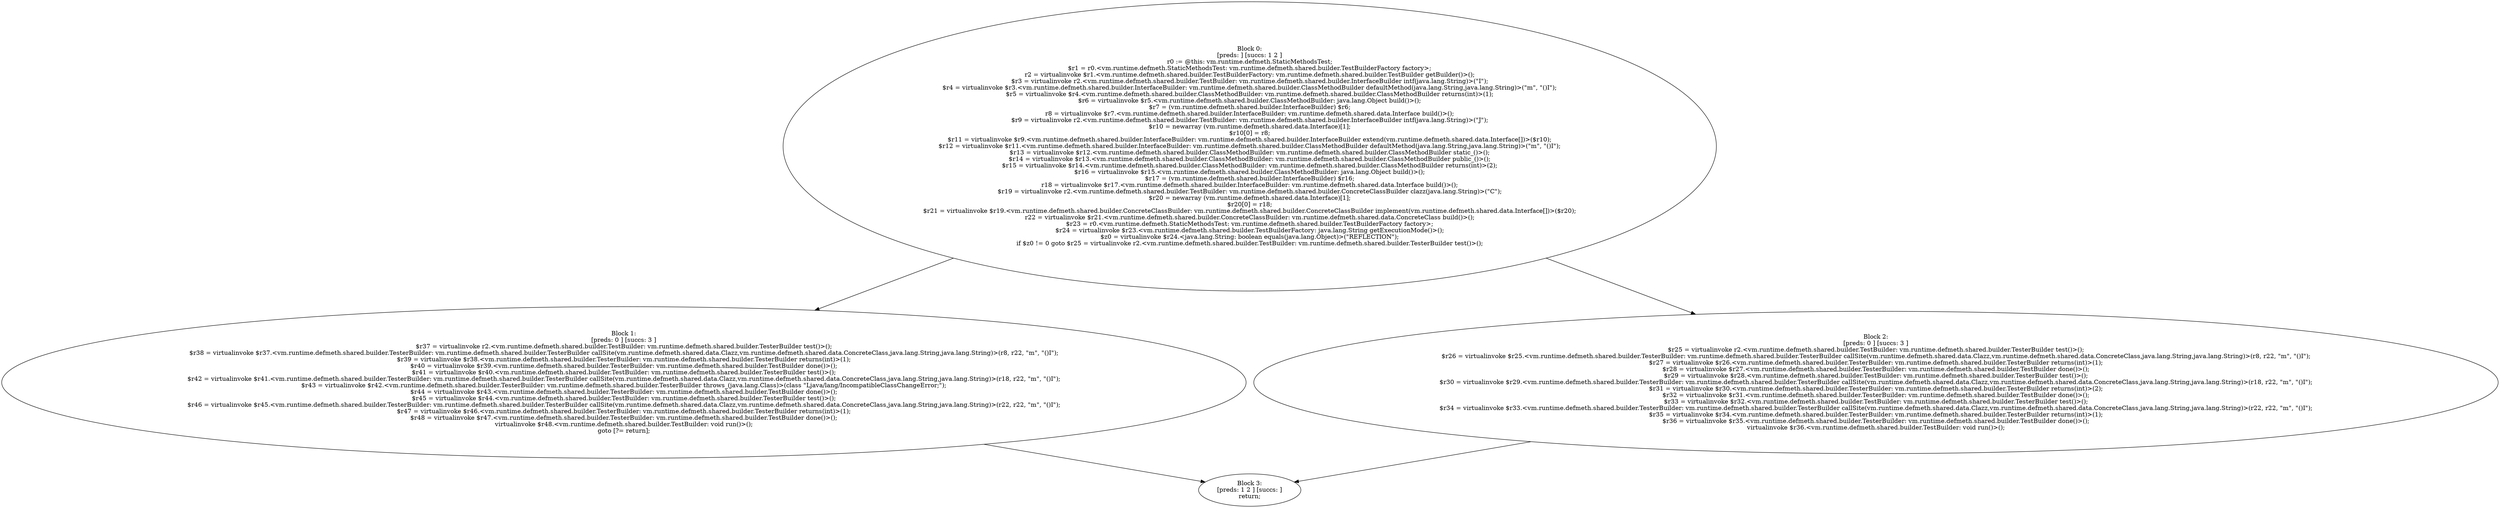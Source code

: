 digraph "unitGraph" {
    "Block 0:
[preds: ] [succs: 1 2 ]
r0 := @this: vm.runtime.defmeth.StaticMethodsTest;
$r1 = r0.<vm.runtime.defmeth.StaticMethodsTest: vm.runtime.defmeth.shared.builder.TestBuilderFactory factory>;
r2 = virtualinvoke $r1.<vm.runtime.defmeth.shared.builder.TestBuilderFactory: vm.runtime.defmeth.shared.builder.TestBuilder getBuilder()>();
$r3 = virtualinvoke r2.<vm.runtime.defmeth.shared.builder.TestBuilder: vm.runtime.defmeth.shared.builder.InterfaceBuilder intf(java.lang.String)>(\"I\");
$r4 = virtualinvoke $r3.<vm.runtime.defmeth.shared.builder.InterfaceBuilder: vm.runtime.defmeth.shared.builder.ClassMethodBuilder defaultMethod(java.lang.String,java.lang.String)>(\"m\", \"()I\");
$r5 = virtualinvoke $r4.<vm.runtime.defmeth.shared.builder.ClassMethodBuilder: vm.runtime.defmeth.shared.builder.ClassMethodBuilder returns(int)>(1);
$r6 = virtualinvoke $r5.<vm.runtime.defmeth.shared.builder.ClassMethodBuilder: java.lang.Object build()>();
$r7 = (vm.runtime.defmeth.shared.builder.InterfaceBuilder) $r6;
r8 = virtualinvoke $r7.<vm.runtime.defmeth.shared.builder.InterfaceBuilder: vm.runtime.defmeth.shared.data.Interface build()>();
$r9 = virtualinvoke r2.<vm.runtime.defmeth.shared.builder.TestBuilder: vm.runtime.defmeth.shared.builder.InterfaceBuilder intf(java.lang.String)>(\"J\");
$r10 = newarray (vm.runtime.defmeth.shared.data.Interface)[1];
$r10[0] = r8;
$r11 = virtualinvoke $r9.<vm.runtime.defmeth.shared.builder.InterfaceBuilder: vm.runtime.defmeth.shared.builder.InterfaceBuilder extend(vm.runtime.defmeth.shared.data.Interface[])>($r10);
$r12 = virtualinvoke $r11.<vm.runtime.defmeth.shared.builder.InterfaceBuilder: vm.runtime.defmeth.shared.builder.ClassMethodBuilder defaultMethod(java.lang.String,java.lang.String)>(\"m\", \"()I\");
$r13 = virtualinvoke $r12.<vm.runtime.defmeth.shared.builder.ClassMethodBuilder: vm.runtime.defmeth.shared.builder.ClassMethodBuilder static_()>();
$r14 = virtualinvoke $r13.<vm.runtime.defmeth.shared.builder.ClassMethodBuilder: vm.runtime.defmeth.shared.builder.ClassMethodBuilder public_()>();
$r15 = virtualinvoke $r14.<vm.runtime.defmeth.shared.builder.ClassMethodBuilder: vm.runtime.defmeth.shared.builder.ClassMethodBuilder returns(int)>(2);
$r16 = virtualinvoke $r15.<vm.runtime.defmeth.shared.builder.ClassMethodBuilder: java.lang.Object build()>();
$r17 = (vm.runtime.defmeth.shared.builder.InterfaceBuilder) $r16;
r18 = virtualinvoke $r17.<vm.runtime.defmeth.shared.builder.InterfaceBuilder: vm.runtime.defmeth.shared.data.Interface build()>();
$r19 = virtualinvoke r2.<vm.runtime.defmeth.shared.builder.TestBuilder: vm.runtime.defmeth.shared.builder.ConcreteClassBuilder clazz(java.lang.String)>(\"C\");
$r20 = newarray (vm.runtime.defmeth.shared.data.Interface)[1];
$r20[0] = r18;
$r21 = virtualinvoke $r19.<vm.runtime.defmeth.shared.builder.ConcreteClassBuilder: vm.runtime.defmeth.shared.builder.ConcreteClassBuilder implement(vm.runtime.defmeth.shared.data.Interface[])>($r20);
r22 = virtualinvoke $r21.<vm.runtime.defmeth.shared.builder.ConcreteClassBuilder: vm.runtime.defmeth.shared.data.ConcreteClass build()>();
$r23 = r0.<vm.runtime.defmeth.StaticMethodsTest: vm.runtime.defmeth.shared.builder.TestBuilderFactory factory>;
$r24 = virtualinvoke $r23.<vm.runtime.defmeth.shared.builder.TestBuilderFactory: java.lang.String getExecutionMode()>();
$z0 = virtualinvoke $r24.<java.lang.String: boolean equals(java.lang.Object)>(\"REFLECTION\");
if $z0 != 0 goto $r25 = virtualinvoke r2.<vm.runtime.defmeth.shared.builder.TestBuilder: vm.runtime.defmeth.shared.builder.TesterBuilder test()>();
"
    "Block 1:
[preds: 0 ] [succs: 3 ]
$r37 = virtualinvoke r2.<vm.runtime.defmeth.shared.builder.TestBuilder: vm.runtime.defmeth.shared.builder.TesterBuilder test()>();
$r38 = virtualinvoke $r37.<vm.runtime.defmeth.shared.builder.TesterBuilder: vm.runtime.defmeth.shared.builder.TesterBuilder callSite(vm.runtime.defmeth.shared.data.Clazz,vm.runtime.defmeth.shared.data.ConcreteClass,java.lang.String,java.lang.String)>(r8, r22, \"m\", \"()I\");
$r39 = virtualinvoke $r38.<vm.runtime.defmeth.shared.builder.TesterBuilder: vm.runtime.defmeth.shared.builder.TesterBuilder returns(int)>(1);
$r40 = virtualinvoke $r39.<vm.runtime.defmeth.shared.builder.TesterBuilder: vm.runtime.defmeth.shared.builder.TestBuilder done()>();
$r41 = virtualinvoke $r40.<vm.runtime.defmeth.shared.builder.TestBuilder: vm.runtime.defmeth.shared.builder.TesterBuilder test()>();
$r42 = virtualinvoke $r41.<vm.runtime.defmeth.shared.builder.TesterBuilder: vm.runtime.defmeth.shared.builder.TesterBuilder callSite(vm.runtime.defmeth.shared.data.Clazz,vm.runtime.defmeth.shared.data.ConcreteClass,java.lang.String,java.lang.String)>(r18, r22, \"m\", \"()I\");
$r43 = virtualinvoke $r42.<vm.runtime.defmeth.shared.builder.TesterBuilder: vm.runtime.defmeth.shared.builder.TesterBuilder throws_(java.lang.Class)>(class \"Ljava/lang/IncompatibleClassChangeError;\");
$r44 = virtualinvoke $r43.<vm.runtime.defmeth.shared.builder.TesterBuilder: vm.runtime.defmeth.shared.builder.TestBuilder done()>();
$r45 = virtualinvoke $r44.<vm.runtime.defmeth.shared.builder.TestBuilder: vm.runtime.defmeth.shared.builder.TesterBuilder test()>();
$r46 = virtualinvoke $r45.<vm.runtime.defmeth.shared.builder.TesterBuilder: vm.runtime.defmeth.shared.builder.TesterBuilder callSite(vm.runtime.defmeth.shared.data.Clazz,vm.runtime.defmeth.shared.data.ConcreteClass,java.lang.String,java.lang.String)>(r22, r22, \"m\", \"()I\");
$r47 = virtualinvoke $r46.<vm.runtime.defmeth.shared.builder.TesterBuilder: vm.runtime.defmeth.shared.builder.TesterBuilder returns(int)>(1);
$r48 = virtualinvoke $r47.<vm.runtime.defmeth.shared.builder.TesterBuilder: vm.runtime.defmeth.shared.builder.TestBuilder done()>();
virtualinvoke $r48.<vm.runtime.defmeth.shared.builder.TestBuilder: void run()>();
goto [?= return];
"
    "Block 2:
[preds: 0 ] [succs: 3 ]
$r25 = virtualinvoke r2.<vm.runtime.defmeth.shared.builder.TestBuilder: vm.runtime.defmeth.shared.builder.TesterBuilder test()>();
$r26 = virtualinvoke $r25.<vm.runtime.defmeth.shared.builder.TesterBuilder: vm.runtime.defmeth.shared.builder.TesterBuilder callSite(vm.runtime.defmeth.shared.data.Clazz,vm.runtime.defmeth.shared.data.ConcreteClass,java.lang.String,java.lang.String)>(r8, r22, \"m\", \"()I\");
$r27 = virtualinvoke $r26.<vm.runtime.defmeth.shared.builder.TesterBuilder: vm.runtime.defmeth.shared.builder.TesterBuilder returns(int)>(1);
$r28 = virtualinvoke $r27.<vm.runtime.defmeth.shared.builder.TesterBuilder: vm.runtime.defmeth.shared.builder.TestBuilder done()>();
$r29 = virtualinvoke $r28.<vm.runtime.defmeth.shared.builder.TestBuilder: vm.runtime.defmeth.shared.builder.TesterBuilder test()>();
$r30 = virtualinvoke $r29.<vm.runtime.defmeth.shared.builder.TesterBuilder: vm.runtime.defmeth.shared.builder.TesterBuilder callSite(vm.runtime.defmeth.shared.data.Clazz,vm.runtime.defmeth.shared.data.ConcreteClass,java.lang.String,java.lang.String)>(r18, r22, \"m\", \"()I\");
$r31 = virtualinvoke $r30.<vm.runtime.defmeth.shared.builder.TesterBuilder: vm.runtime.defmeth.shared.builder.TesterBuilder returns(int)>(2);
$r32 = virtualinvoke $r31.<vm.runtime.defmeth.shared.builder.TesterBuilder: vm.runtime.defmeth.shared.builder.TestBuilder done()>();
$r33 = virtualinvoke $r32.<vm.runtime.defmeth.shared.builder.TestBuilder: vm.runtime.defmeth.shared.builder.TesterBuilder test()>();
$r34 = virtualinvoke $r33.<vm.runtime.defmeth.shared.builder.TesterBuilder: vm.runtime.defmeth.shared.builder.TesterBuilder callSite(vm.runtime.defmeth.shared.data.Clazz,vm.runtime.defmeth.shared.data.ConcreteClass,java.lang.String,java.lang.String)>(r22, r22, \"m\", \"()I\");
$r35 = virtualinvoke $r34.<vm.runtime.defmeth.shared.builder.TesterBuilder: vm.runtime.defmeth.shared.builder.TesterBuilder returns(int)>(1);
$r36 = virtualinvoke $r35.<vm.runtime.defmeth.shared.builder.TesterBuilder: vm.runtime.defmeth.shared.builder.TestBuilder done()>();
virtualinvoke $r36.<vm.runtime.defmeth.shared.builder.TestBuilder: void run()>();
"
    "Block 3:
[preds: 1 2 ] [succs: ]
return;
"
    "Block 0:
[preds: ] [succs: 1 2 ]
r0 := @this: vm.runtime.defmeth.StaticMethodsTest;
$r1 = r0.<vm.runtime.defmeth.StaticMethodsTest: vm.runtime.defmeth.shared.builder.TestBuilderFactory factory>;
r2 = virtualinvoke $r1.<vm.runtime.defmeth.shared.builder.TestBuilderFactory: vm.runtime.defmeth.shared.builder.TestBuilder getBuilder()>();
$r3 = virtualinvoke r2.<vm.runtime.defmeth.shared.builder.TestBuilder: vm.runtime.defmeth.shared.builder.InterfaceBuilder intf(java.lang.String)>(\"I\");
$r4 = virtualinvoke $r3.<vm.runtime.defmeth.shared.builder.InterfaceBuilder: vm.runtime.defmeth.shared.builder.ClassMethodBuilder defaultMethod(java.lang.String,java.lang.String)>(\"m\", \"()I\");
$r5 = virtualinvoke $r4.<vm.runtime.defmeth.shared.builder.ClassMethodBuilder: vm.runtime.defmeth.shared.builder.ClassMethodBuilder returns(int)>(1);
$r6 = virtualinvoke $r5.<vm.runtime.defmeth.shared.builder.ClassMethodBuilder: java.lang.Object build()>();
$r7 = (vm.runtime.defmeth.shared.builder.InterfaceBuilder) $r6;
r8 = virtualinvoke $r7.<vm.runtime.defmeth.shared.builder.InterfaceBuilder: vm.runtime.defmeth.shared.data.Interface build()>();
$r9 = virtualinvoke r2.<vm.runtime.defmeth.shared.builder.TestBuilder: vm.runtime.defmeth.shared.builder.InterfaceBuilder intf(java.lang.String)>(\"J\");
$r10 = newarray (vm.runtime.defmeth.shared.data.Interface)[1];
$r10[0] = r8;
$r11 = virtualinvoke $r9.<vm.runtime.defmeth.shared.builder.InterfaceBuilder: vm.runtime.defmeth.shared.builder.InterfaceBuilder extend(vm.runtime.defmeth.shared.data.Interface[])>($r10);
$r12 = virtualinvoke $r11.<vm.runtime.defmeth.shared.builder.InterfaceBuilder: vm.runtime.defmeth.shared.builder.ClassMethodBuilder defaultMethod(java.lang.String,java.lang.String)>(\"m\", \"()I\");
$r13 = virtualinvoke $r12.<vm.runtime.defmeth.shared.builder.ClassMethodBuilder: vm.runtime.defmeth.shared.builder.ClassMethodBuilder static_()>();
$r14 = virtualinvoke $r13.<vm.runtime.defmeth.shared.builder.ClassMethodBuilder: vm.runtime.defmeth.shared.builder.ClassMethodBuilder public_()>();
$r15 = virtualinvoke $r14.<vm.runtime.defmeth.shared.builder.ClassMethodBuilder: vm.runtime.defmeth.shared.builder.ClassMethodBuilder returns(int)>(2);
$r16 = virtualinvoke $r15.<vm.runtime.defmeth.shared.builder.ClassMethodBuilder: java.lang.Object build()>();
$r17 = (vm.runtime.defmeth.shared.builder.InterfaceBuilder) $r16;
r18 = virtualinvoke $r17.<vm.runtime.defmeth.shared.builder.InterfaceBuilder: vm.runtime.defmeth.shared.data.Interface build()>();
$r19 = virtualinvoke r2.<vm.runtime.defmeth.shared.builder.TestBuilder: vm.runtime.defmeth.shared.builder.ConcreteClassBuilder clazz(java.lang.String)>(\"C\");
$r20 = newarray (vm.runtime.defmeth.shared.data.Interface)[1];
$r20[0] = r18;
$r21 = virtualinvoke $r19.<vm.runtime.defmeth.shared.builder.ConcreteClassBuilder: vm.runtime.defmeth.shared.builder.ConcreteClassBuilder implement(vm.runtime.defmeth.shared.data.Interface[])>($r20);
r22 = virtualinvoke $r21.<vm.runtime.defmeth.shared.builder.ConcreteClassBuilder: vm.runtime.defmeth.shared.data.ConcreteClass build()>();
$r23 = r0.<vm.runtime.defmeth.StaticMethodsTest: vm.runtime.defmeth.shared.builder.TestBuilderFactory factory>;
$r24 = virtualinvoke $r23.<vm.runtime.defmeth.shared.builder.TestBuilderFactory: java.lang.String getExecutionMode()>();
$z0 = virtualinvoke $r24.<java.lang.String: boolean equals(java.lang.Object)>(\"REFLECTION\");
if $z0 != 0 goto $r25 = virtualinvoke r2.<vm.runtime.defmeth.shared.builder.TestBuilder: vm.runtime.defmeth.shared.builder.TesterBuilder test()>();
"->"Block 1:
[preds: 0 ] [succs: 3 ]
$r37 = virtualinvoke r2.<vm.runtime.defmeth.shared.builder.TestBuilder: vm.runtime.defmeth.shared.builder.TesterBuilder test()>();
$r38 = virtualinvoke $r37.<vm.runtime.defmeth.shared.builder.TesterBuilder: vm.runtime.defmeth.shared.builder.TesterBuilder callSite(vm.runtime.defmeth.shared.data.Clazz,vm.runtime.defmeth.shared.data.ConcreteClass,java.lang.String,java.lang.String)>(r8, r22, \"m\", \"()I\");
$r39 = virtualinvoke $r38.<vm.runtime.defmeth.shared.builder.TesterBuilder: vm.runtime.defmeth.shared.builder.TesterBuilder returns(int)>(1);
$r40 = virtualinvoke $r39.<vm.runtime.defmeth.shared.builder.TesterBuilder: vm.runtime.defmeth.shared.builder.TestBuilder done()>();
$r41 = virtualinvoke $r40.<vm.runtime.defmeth.shared.builder.TestBuilder: vm.runtime.defmeth.shared.builder.TesterBuilder test()>();
$r42 = virtualinvoke $r41.<vm.runtime.defmeth.shared.builder.TesterBuilder: vm.runtime.defmeth.shared.builder.TesterBuilder callSite(vm.runtime.defmeth.shared.data.Clazz,vm.runtime.defmeth.shared.data.ConcreteClass,java.lang.String,java.lang.String)>(r18, r22, \"m\", \"()I\");
$r43 = virtualinvoke $r42.<vm.runtime.defmeth.shared.builder.TesterBuilder: vm.runtime.defmeth.shared.builder.TesterBuilder throws_(java.lang.Class)>(class \"Ljava/lang/IncompatibleClassChangeError;\");
$r44 = virtualinvoke $r43.<vm.runtime.defmeth.shared.builder.TesterBuilder: vm.runtime.defmeth.shared.builder.TestBuilder done()>();
$r45 = virtualinvoke $r44.<vm.runtime.defmeth.shared.builder.TestBuilder: vm.runtime.defmeth.shared.builder.TesterBuilder test()>();
$r46 = virtualinvoke $r45.<vm.runtime.defmeth.shared.builder.TesterBuilder: vm.runtime.defmeth.shared.builder.TesterBuilder callSite(vm.runtime.defmeth.shared.data.Clazz,vm.runtime.defmeth.shared.data.ConcreteClass,java.lang.String,java.lang.String)>(r22, r22, \"m\", \"()I\");
$r47 = virtualinvoke $r46.<vm.runtime.defmeth.shared.builder.TesterBuilder: vm.runtime.defmeth.shared.builder.TesterBuilder returns(int)>(1);
$r48 = virtualinvoke $r47.<vm.runtime.defmeth.shared.builder.TesterBuilder: vm.runtime.defmeth.shared.builder.TestBuilder done()>();
virtualinvoke $r48.<vm.runtime.defmeth.shared.builder.TestBuilder: void run()>();
goto [?= return];
";
    "Block 0:
[preds: ] [succs: 1 2 ]
r0 := @this: vm.runtime.defmeth.StaticMethodsTest;
$r1 = r0.<vm.runtime.defmeth.StaticMethodsTest: vm.runtime.defmeth.shared.builder.TestBuilderFactory factory>;
r2 = virtualinvoke $r1.<vm.runtime.defmeth.shared.builder.TestBuilderFactory: vm.runtime.defmeth.shared.builder.TestBuilder getBuilder()>();
$r3 = virtualinvoke r2.<vm.runtime.defmeth.shared.builder.TestBuilder: vm.runtime.defmeth.shared.builder.InterfaceBuilder intf(java.lang.String)>(\"I\");
$r4 = virtualinvoke $r3.<vm.runtime.defmeth.shared.builder.InterfaceBuilder: vm.runtime.defmeth.shared.builder.ClassMethodBuilder defaultMethod(java.lang.String,java.lang.String)>(\"m\", \"()I\");
$r5 = virtualinvoke $r4.<vm.runtime.defmeth.shared.builder.ClassMethodBuilder: vm.runtime.defmeth.shared.builder.ClassMethodBuilder returns(int)>(1);
$r6 = virtualinvoke $r5.<vm.runtime.defmeth.shared.builder.ClassMethodBuilder: java.lang.Object build()>();
$r7 = (vm.runtime.defmeth.shared.builder.InterfaceBuilder) $r6;
r8 = virtualinvoke $r7.<vm.runtime.defmeth.shared.builder.InterfaceBuilder: vm.runtime.defmeth.shared.data.Interface build()>();
$r9 = virtualinvoke r2.<vm.runtime.defmeth.shared.builder.TestBuilder: vm.runtime.defmeth.shared.builder.InterfaceBuilder intf(java.lang.String)>(\"J\");
$r10 = newarray (vm.runtime.defmeth.shared.data.Interface)[1];
$r10[0] = r8;
$r11 = virtualinvoke $r9.<vm.runtime.defmeth.shared.builder.InterfaceBuilder: vm.runtime.defmeth.shared.builder.InterfaceBuilder extend(vm.runtime.defmeth.shared.data.Interface[])>($r10);
$r12 = virtualinvoke $r11.<vm.runtime.defmeth.shared.builder.InterfaceBuilder: vm.runtime.defmeth.shared.builder.ClassMethodBuilder defaultMethod(java.lang.String,java.lang.String)>(\"m\", \"()I\");
$r13 = virtualinvoke $r12.<vm.runtime.defmeth.shared.builder.ClassMethodBuilder: vm.runtime.defmeth.shared.builder.ClassMethodBuilder static_()>();
$r14 = virtualinvoke $r13.<vm.runtime.defmeth.shared.builder.ClassMethodBuilder: vm.runtime.defmeth.shared.builder.ClassMethodBuilder public_()>();
$r15 = virtualinvoke $r14.<vm.runtime.defmeth.shared.builder.ClassMethodBuilder: vm.runtime.defmeth.shared.builder.ClassMethodBuilder returns(int)>(2);
$r16 = virtualinvoke $r15.<vm.runtime.defmeth.shared.builder.ClassMethodBuilder: java.lang.Object build()>();
$r17 = (vm.runtime.defmeth.shared.builder.InterfaceBuilder) $r16;
r18 = virtualinvoke $r17.<vm.runtime.defmeth.shared.builder.InterfaceBuilder: vm.runtime.defmeth.shared.data.Interface build()>();
$r19 = virtualinvoke r2.<vm.runtime.defmeth.shared.builder.TestBuilder: vm.runtime.defmeth.shared.builder.ConcreteClassBuilder clazz(java.lang.String)>(\"C\");
$r20 = newarray (vm.runtime.defmeth.shared.data.Interface)[1];
$r20[0] = r18;
$r21 = virtualinvoke $r19.<vm.runtime.defmeth.shared.builder.ConcreteClassBuilder: vm.runtime.defmeth.shared.builder.ConcreteClassBuilder implement(vm.runtime.defmeth.shared.data.Interface[])>($r20);
r22 = virtualinvoke $r21.<vm.runtime.defmeth.shared.builder.ConcreteClassBuilder: vm.runtime.defmeth.shared.data.ConcreteClass build()>();
$r23 = r0.<vm.runtime.defmeth.StaticMethodsTest: vm.runtime.defmeth.shared.builder.TestBuilderFactory factory>;
$r24 = virtualinvoke $r23.<vm.runtime.defmeth.shared.builder.TestBuilderFactory: java.lang.String getExecutionMode()>();
$z0 = virtualinvoke $r24.<java.lang.String: boolean equals(java.lang.Object)>(\"REFLECTION\");
if $z0 != 0 goto $r25 = virtualinvoke r2.<vm.runtime.defmeth.shared.builder.TestBuilder: vm.runtime.defmeth.shared.builder.TesterBuilder test()>();
"->"Block 2:
[preds: 0 ] [succs: 3 ]
$r25 = virtualinvoke r2.<vm.runtime.defmeth.shared.builder.TestBuilder: vm.runtime.defmeth.shared.builder.TesterBuilder test()>();
$r26 = virtualinvoke $r25.<vm.runtime.defmeth.shared.builder.TesterBuilder: vm.runtime.defmeth.shared.builder.TesterBuilder callSite(vm.runtime.defmeth.shared.data.Clazz,vm.runtime.defmeth.shared.data.ConcreteClass,java.lang.String,java.lang.String)>(r8, r22, \"m\", \"()I\");
$r27 = virtualinvoke $r26.<vm.runtime.defmeth.shared.builder.TesterBuilder: vm.runtime.defmeth.shared.builder.TesterBuilder returns(int)>(1);
$r28 = virtualinvoke $r27.<vm.runtime.defmeth.shared.builder.TesterBuilder: vm.runtime.defmeth.shared.builder.TestBuilder done()>();
$r29 = virtualinvoke $r28.<vm.runtime.defmeth.shared.builder.TestBuilder: vm.runtime.defmeth.shared.builder.TesterBuilder test()>();
$r30 = virtualinvoke $r29.<vm.runtime.defmeth.shared.builder.TesterBuilder: vm.runtime.defmeth.shared.builder.TesterBuilder callSite(vm.runtime.defmeth.shared.data.Clazz,vm.runtime.defmeth.shared.data.ConcreteClass,java.lang.String,java.lang.String)>(r18, r22, \"m\", \"()I\");
$r31 = virtualinvoke $r30.<vm.runtime.defmeth.shared.builder.TesterBuilder: vm.runtime.defmeth.shared.builder.TesterBuilder returns(int)>(2);
$r32 = virtualinvoke $r31.<vm.runtime.defmeth.shared.builder.TesterBuilder: vm.runtime.defmeth.shared.builder.TestBuilder done()>();
$r33 = virtualinvoke $r32.<vm.runtime.defmeth.shared.builder.TestBuilder: vm.runtime.defmeth.shared.builder.TesterBuilder test()>();
$r34 = virtualinvoke $r33.<vm.runtime.defmeth.shared.builder.TesterBuilder: vm.runtime.defmeth.shared.builder.TesterBuilder callSite(vm.runtime.defmeth.shared.data.Clazz,vm.runtime.defmeth.shared.data.ConcreteClass,java.lang.String,java.lang.String)>(r22, r22, \"m\", \"()I\");
$r35 = virtualinvoke $r34.<vm.runtime.defmeth.shared.builder.TesterBuilder: vm.runtime.defmeth.shared.builder.TesterBuilder returns(int)>(1);
$r36 = virtualinvoke $r35.<vm.runtime.defmeth.shared.builder.TesterBuilder: vm.runtime.defmeth.shared.builder.TestBuilder done()>();
virtualinvoke $r36.<vm.runtime.defmeth.shared.builder.TestBuilder: void run()>();
";
    "Block 1:
[preds: 0 ] [succs: 3 ]
$r37 = virtualinvoke r2.<vm.runtime.defmeth.shared.builder.TestBuilder: vm.runtime.defmeth.shared.builder.TesterBuilder test()>();
$r38 = virtualinvoke $r37.<vm.runtime.defmeth.shared.builder.TesterBuilder: vm.runtime.defmeth.shared.builder.TesterBuilder callSite(vm.runtime.defmeth.shared.data.Clazz,vm.runtime.defmeth.shared.data.ConcreteClass,java.lang.String,java.lang.String)>(r8, r22, \"m\", \"()I\");
$r39 = virtualinvoke $r38.<vm.runtime.defmeth.shared.builder.TesterBuilder: vm.runtime.defmeth.shared.builder.TesterBuilder returns(int)>(1);
$r40 = virtualinvoke $r39.<vm.runtime.defmeth.shared.builder.TesterBuilder: vm.runtime.defmeth.shared.builder.TestBuilder done()>();
$r41 = virtualinvoke $r40.<vm.runtime.defmeth.shared.builder.TestBuilder: vm.runtime.defmeth.shared.builder.TesterBuilder test()>();
$r42 = virtualinvoke $r41.<vm.runtime.defmeth.shared.builder.TesterBuilder: vm.runtime.defmeth.shared.builder.TesterBuilder callSite(vm.runtime.defmeth.shared.data.Clazz,vm.runtime.defmeth.shared.data.ConcreteClass,java.lang.String,java.lang.String)>(r18, r22, \"m\", \"()I\");
$r43 = virtualinvoke $r42.<vm.runtime.defmeth.shared.builder.TesterBuilder: vm.runtime.defmeth.shared.builder.TesterBuilder throws_(java.lang.Class)>(class \"Ljava/lang/IncompatibleClassChangeError;\");
$r44 = virtualinvoke $r43.<vm.runtime.defmeth.shared.builder.TesterBuilder: vm.runtime.defmeth.shared.builder.TestBuilder done()>();
$r45 = virtualinvoke $r44.<vm.runtime.defmeth.shared.builder.TestBuilder: vm.runtime.defmeth.shared.builder.TesterBuilder test()>();
$r46 = virtualinvoke $r45.<vm.runtime.defmeth.shared.builder.TesterBuilder: vm.runtime.defmeth.shared.builder.TesterBuilder callSite(vm.runtime.defmeth.shared.data.Clazz,vm.runtime.defmeth.shared.data.ConcreteClass,java.lang.String,java.lang.String)>(r22, r22, \"m\", \"()I\");
$r47 = virtualinvoke $r46.<vm.runtime.defmeth.shared.builder.TesterBuilder: vm.runtime.defmeth.shared.builder.TesterBuilder returns(int)>(1);
$r48 = virtualinvoke $r47.<vm.runtime.defmeth.shared.builder.TesterBuilder: vm.runtime.defmeth.shared.builder.TestBuilder done()>();
virtualinvoke $r48.<vm.runtime.defmeth.shared.builder.TestBuilder: void run()>();
goto [?= return];
"->"Block 3:
[preds: 1 2 ] [succs: ]
return;
";
    "Block 2:
[preds: 0 ] [succs: 3 ]
$r25 = virtualinvoke r2.<vm.runtime.defmeth.shared.builder.TestBuilder: vm.runtime.defmeth.shared.builder.TesterBuilder test()>();
$r26 = virtualinvoke $r25.<vm.runtime.defmeth.shared.builder.TesterBuilder: vm.runtime.defmeth.shared.builder.TesterBuilder callSite(vm.runtime.defmeth.shared.data.Clazz,vm.runtime.defmeth.shared.data.ConcreteClass,java.lang.String,java.lang.String)>(r8, r22, \"m\", \"()I\");
$r27 = virtualinvoke $r26.<vm.runtime.defmeth.shared.builder.TesterBuilder: vm.runtime.defmeth.shared.builder.TesterBuilder returns(int)>(1);
$r28 = virtualinvoke $r27.<vm.runtime.defmeth.shared.builder.TesterBuilder: vm.runtime.defmeth.shared.builder.TestBuilder done()>();
$r29 = virtualinvoke $r28.<vm.runtime.defmeth.shared.builder.TestBuilder: vm.runtime.defmeth.shared.builder.TesterBuilder test()>();
$r30 = virtualinvoke $r29.<vm.runtime.defmeth.shared.builder.TesterBuilder: vm.runtime.defmeth.shared.builder.TesterBuilder callSite(vm.runtime.defmeth.shared.data.Clazz,vm.runtime.defmeth.shared.data.ConcreteClass,java.lang.String,java.lang.String)>(r18, r22, \"m\", \"()I\");
$r31 = virtualinvoke $r30.<vm.runtime.defmeth.shared.builder.TesterBuilder: vm.runtime.defmeth.shared.builder.TesterBuilder returns(int)>(2);
$r32 = virtualinvoke $r31.<vm.runtime.defmeth.shared.builder.TesterBuilder: vm.runtime.defmeth.shared.builder.TestBuilder done()>();
$r33 = virtualinvoke $r32.<vm.runtime.defmeth.shared.builder.TestBuilder: vm.runtime.defmeth.shared.builder.TesterBuilder test()>();
$r34 = virtualinvoke $r33.<vm.runtime.defmeth.shared.builder.TesterBuilder: vm.runtime.defmeth.shared.builder.TesterBuilder callSite(vm.runtime.defmeth.shared.data.Clazz,vm.runtime.defmeth.shared.data.ConcreteClass,java.lang.String,java.lang.String)>(r22, r22, \"m\", \"()I\");
$r35 = virtualinvoke $r34.<vm.runtime.defmeth.shared.builder.TesterBuilder: vm.runtime.defmeth.shared.builder.TesterBuilder returns(int)>(1);
$r36 = virtualinvoke $r35.<vm.runtime.defmeth.shared.builder.TesterBuilder: vm.runtime.defmeth.shared.builder.TestBuilder done()>();
virtualinvoke $r36.<vm.runtime.defmeth.shared.builder.TestBuilder: void run()>();
"->"Block 3:
[preds: 1 2 ] [succs: ]
return;
";
}
